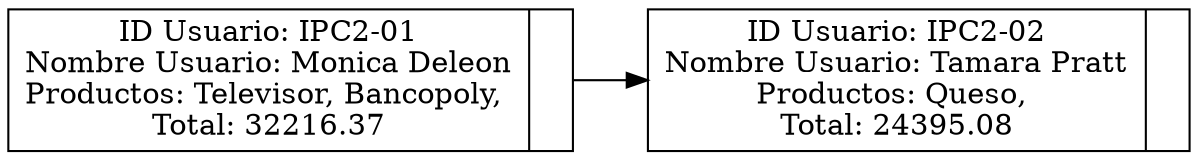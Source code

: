 digraph G {
        rankdir=LR;
        node [shape = record, height = .1]node0 [label="{ID Usuario: IPC2-01\nNombre Usuario: Monica Deleon\nProductos:  Televisor, Bancopoly, \nTotal: 32216.37|<f1>}"];
node1 [label="{ID Usuario: IPC2-02\nNombre Usuario: Tamara Pratt\nProductos:  Queso, \nTotal: 24395.08|<f1>}"];
node0-> node1;
}